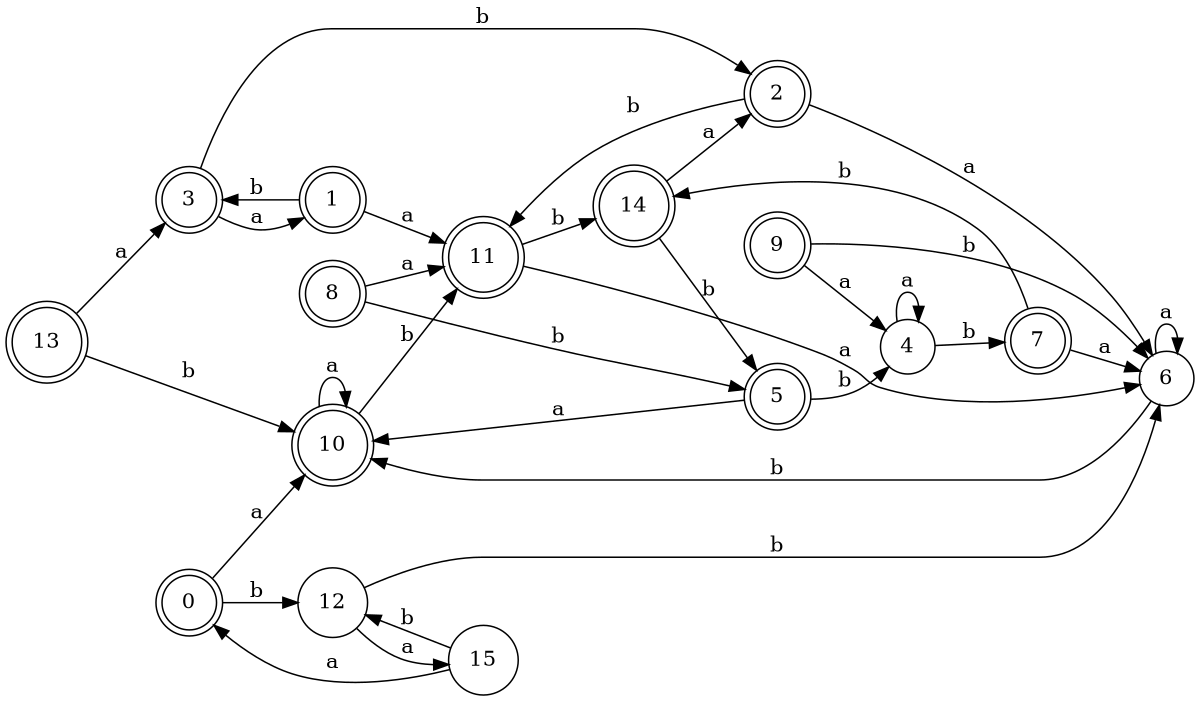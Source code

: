 digraph n13_9 {
__start0 [label="" shape="none"];

rankdir=LR;
size="8,5";

s0 [style="rounded,filled", color="black", fillcolor="white" shape="doublecircle", label="0"];
s1 [style="rounded,filled", color="black", fillcolor="white" shape="doublecircle", label="1"];
s2 [style="rounded,filled", color="black", fillcolor="white" shape="doublecircle", label="2"];
s3 [style="rounded,filled", color="black", fillcolor="white" shape="doublecircle", label="3"];
s4 [style="filled", color="black", fillcolor="white" shape="circle", label="4"];
s5 [style="rounded,filled", color="black", fillcolor="white" shape="doublecircle", label="5"];
s6 [style="filled", color="black", fillcolor="white" shape="circle", label="6"];
s7 [style="rounded,filled", color="black", fillcolor="white" shape="doublecircle", label="7"];
s8 [style="rounded,filled", color="black", fillcolor="white" shape="doublecircle", label="8"];
s9 [style="rounded,filled", color="black", fillcolor="white" shape="doublecircle", label="9"];
s10 [style="rounded,filled", color="black", fillcolor="white" shape="doublecircle", label="10"];
s11 [style="rounded,filled", color="black", fillcolor="white" shape="doublecircle", label="11"];
s12 [style="filled", color="black", fillcolor="white" shape="circle", label="12"];
s13 [style="rounded,filled", color="black", fillcolor="white" shape="doublecircle", label="13"];
s14 [style="rounded,filled", color="black", fillcolor="white" shape="doublecircle", label="14"];
s15 [style="filled", color="black", fillcolor="white" shape="circle", label="15"];
s0 -> s10 [label="a"];
s0 -> s12 [label="b"];
s1 -> s11 [label="a"];
s1 -> s3 [label="b"];
s2 -> s6 [label="a"];
s2 -> s11 [label="b"];
s3 -> s1 [label="a"];
s3 -> s2 [label="b"];
s4 -> s4 [label="a"];
s4 -> s7 [label="b"];
s5 -> s10 [label="a"];
s5 -> s4 [label="b"];
s6 -> s6 [label="a"];
s6 -> s10 [label="b"];
s7 -> s6 [label="a"];
s7 -> s14 [label="b"];
s8 -> s11 [label="a"];
s8 -> s5 [label="b"];
s9 -> s4 [label="a"];
s9 -> s6 [label="b"];
s10 -> s10 [label="a"];
s10 -> s11 [label="b"];
s11 -> s6 [label="a"];
s11 -> s14 [label="b"];
s12 -> s15 [label="a"];
s12 -> s6 [label="b"];
s13 -> s3 [label="a"];
s13 -> s10 [label="b"];
s14 -> s2 [label="a"];
s14 -> s5 [label="b"];
s15 -> s0 [label="a"];
s15 -> s12 [label="b"];

}